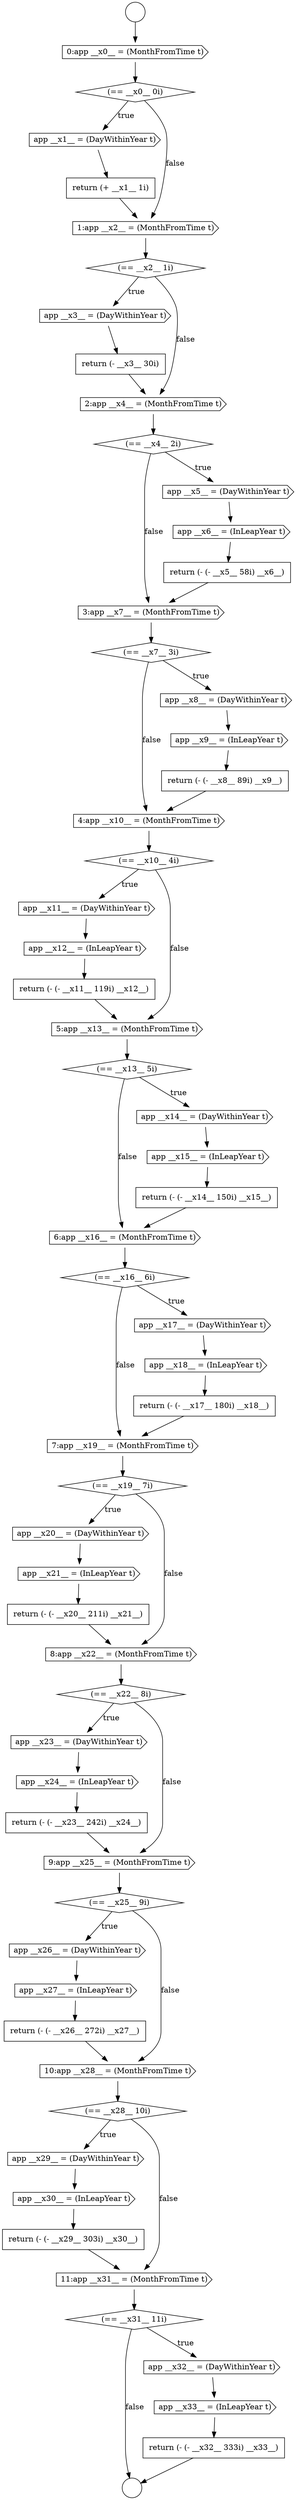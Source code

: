 digraph {
  node20011 [shape=cds, label=<<font color="black">app __x11__ = (DayWithinYear t)</font>> color="black" fillcolor="white" style=filled]
  node20017 [shape=cds, label=<<font color="black">app __x15__ = (InLeapYear t)</font>> color="black" fillcolor="white" style=filled]
  node20020 [shape=diamond, label=<<font color="black">(== __x16__ 6i)</font>> color="black" fillcolor="white" style=filled]
  node20047 [shape=cds, label=<<font color="black">app __x33__ = (InLeapYear t)</font>> color="black" fillcolor="white" style=filled]
  node20028 [shape=none, margin=0, label=<<font color="black">
    <table border="0" cellborder="1" cellspacing="0" cellpadding="10">
      <tr><td align="left">return (- (- __x20__ 211i) __x21__)</td></tr>
    </table>
  </font>> color="black" fillcolor="white" style=filled]
  node20024 [shape=cds, label=<<font color="black">7:app __x19__ = (MonthFromTime t)</font>> color="black" fillcolor="white" style=filled]
  node20009 [shape=cds, label=<<font color="black">4:app __x10__ = (MonthFromTime t)</font>> color="black" fillcolor="white" style=filled]
  node20000 [shape=diamond, label=<<font color="black">(== __x4__ 2i)</font>> color="black" fillcolor="white" style=filled]
  node20012 [shape=cds, label=<<font color="black">app __x12__ = (InLeapYear t)</font>> color="black" fillcolor="white" style=filled]
  node19993 [shape=cds, label=<<font color="black">app __x1__ = (DayWithinYear t)</font>> color="black" fillcolor="white" style=filled]
  node20018 [shape=none, margin=0, label=<<font color="black">
    <table border="0" cellborder="1" cellspacing="0" cellpadding="10">
      <tr><td align="left">return (- (- __x14__ 150i) __x15__)</td></tr>
    </table>
  </font>> color="black" fillcolor="white" style=filled]
  node20022 [shape=cds, label=<<font color="black">app __x18__ = (InLeapYear t)</font>> color="black" fillcolor="white" style=filled]
  node20002 [shape=cds, label=<<font color="black">app __x6__ = (InLeapYear t)</font>> color="black" fillcolor="white" style=filled]
  node20026 [shape=cds, label=<<font color="black">app __x20__ = (DayWithinYear t)</font>> color="black" fillcolor="white" style=filled]
  node20007 [shape=cds, label=<<font color="black">app __x9__ = (InLeapYear t)</font>> color="black" fillcolor="white" style=filled]
  node20014 [shape=cds, label=<<font color="black">5:app __x13__ = (MonthFromTime t)</font>> color="black" fillcolor="white" style=filled]
  node19990 [shape=circle label=" " color="black" fillcolor="white" style=filled]
  node19994 [shape=none, margin=0, label=<<font color="black">
    <table border="0" cellborder="1" cellspacing="0" cellpadding="10">
      <tr><td align="left">return (+ __x1__ 1i)</td></tr>
    </table>
  </font>> color="black" fillcolor="white" style=filled]
  node20046 [shape=cds, label=<<font color="black">app __x32__ = (DayWithinYear t)</font>> color="black" fillcolor="white" style=filled]
  node20031 [shape=cds, label=<<font color="black">app __x23__ = (DayWithinYear t)</font>> color="black" fillcolor="white" style=filled]
  node20034 [shape=cds, label=<<font color="black">9:app __x25__ = (MonthFromTime t)</font>> color="black" fillcolor="white" style=filled]
  node20038 [shape=none, margin=0, label=<<font color="black">
    <table border="0" cellborder="1" cellspacing="0" cellpadding="10">
      <tr><td align="left">return (- (- __x26__ 272i) __x27__)</td></tr>
    </table>
  </font>> color="black" fillcolor="white" style=filled]
  node20027 [shape=cds, label=<<font color="black">app __x21__ = (InLeapYear t)</font>> color="black" fillcolor="white" style=filled]
  node19995 [shape=cds, label=<<font color="black">1:app __x2__ = (MonthFromTime t)</font>> color="black" fillcolor="white" style=filled]
  node20010 [shape=diamond, label=<<font color="black">(== __x10__ 4i)</font>> color="black" fillcolor="white" style=filled]
  node20042 [shape=cds, label=<<font color="black">app __x30__ = (InLeapYear t)</font>> color="black" fillcolor="white" style=filled]
  node20003 [shape=none, margin=0, label=<<font color="black">
    <table border="0" cellborder="1" cellspacing="0" cellpadding="10">
      <tr><td align="left">return (- (- __x5__ 58i) __x6__)</td></tr>
    </table>
  </font>> color="black" fillcolor="white" style=filled]
  node20021 [shape=cds, label=<<font color="black">app __x17__ = (DayWithinYear t)</font>> color="black" fillcolor="white" style=filled]
  node19998 [shape=none, margin=0, label=<<font color="black">
    <table border="0" cellborder="1" cellspacing="0" cellpadding="10">
      <tr><td align="left">return (- __x3__ 30i)</td></tr>
    </table>
  </font>> color="black" fillcolor="white" style=filled]
  node20008 [shape=none, margin=0, label=<<font color="black">
    <table border="0" cellborder="1" cellspacing="0" cellpadding="10">
      <tr><td align="left">return (- (- __x8__ 89i) __x9__)</td></tr>
    </table>
  </font>> color="black" fillcolor="white" style=filled]
  node20025 [shape=diamond, label=<<font color="black">(== __x19__ 7i)</font>> color="black" fillcolor="white" style=filled]
  node20015 [shape=diamond, label=<<font color="black">(== __x13__ 5i)</font>> color="black" fillcolor="white" style=filled]
  node19991 [shape=cds, label=<<font color="black">0:app __x0__ = (MonthFromTime t)</font>> color="black" fillcolor="white" style=filled]
  node20032 [shape=cds, label=<<font color="black">app __x24__ = (InLeapYear t)</font>> color="black" fillcolor="white" style=filled]
  node20033 [shape=none, margin=0, label=<<font color="black">
    <table border="0" cellborder="1" cellspacing="0" cellpadding="10">
      <tr><td align="left">return (- (- __x23__ 242i) __x24__)</td></tr>
    </table>
  </font>> color="black" fillcolor="white" style=filled]
  node20043 [shape=none, margin=0, label=<<font color="black">
    <table border="0" cellborder="1" cellspacing="0" cellpadding="10">
      <tr><td align="left">return (- (- __x29__ 303i) __x30__)</td></tr>
    </table>
  </font>> color="black" fillcolor="white" style=filled]
  node19997 [shape=cds, label=<<font color="black">app __x3__ = (DayWithinYear t)</font>> color="black" fillcolor="white" style=filled]
  node20037 [shape=cds, label=<<font color="black">app __x27__ = (InLeapYear t)</font>> color="black" fillcolor="white" style=filled]
  node20004 [shape=cds, label=<<font color="black">3:app __x7__ = (MonthFromTime t)</font>> color="black" fillcolor="white" style=filled]
  node20005 [shape=diamond, label=<<font color="black">(== __x7__ 3i)</font>> color="black" fillcolor="white" style=filled]
  node20019 [shape=cds, label=<<font color="black">6:app __x16__ = (MonthFromTime t)</font>> color="black" fillcolor="white" style=filled]
  node19992 [shape=diamond, label=<<font color="black">(== __x0__ 0i)</font>> color="black" fillcolor="white" style=filled]
  node20041 [shape=cds, label=<<font color="black">app __x29__ = (DayWithinYear t)</font>> color="black" fillcolor="white" style=filled]
  node20029 [shape=cds, label=<<font color="black">8:app __x22__ = (MonthFromTime t)</font>> color="black" fillcolor="white" style=filled]
  node20036 [shape=cds, label=<<font color="black">app __x26__ = (DayWithinYear t)</font>> color="black" fillcolor="white" style=filled]
  node19996 [shape=diamond, label=<<font color="black">(== __x2__ 1i)</font>> color="black" fillcolor="white" style=filled]
  node20048 [shape=none, margin=0, label=<<font color="black">
    <table border="0" cellborder="1" cellspacing="0" cellpadding="10">
      <tr><td align="left">return (- (- __x32__ 333i) __x33__)</td></tr>
    </table>
  </font>> color="black" fillcolor="white" style=filled]
  node20001 [shape=cds, label=<<font color="black">app __x5__ = (DayWithinYear t)</font>> color="black" fillcolor="white" style=filled]
  node20016 [shape=cds, label=<<font color="black">app __x14__ = (DayWithinYear t)</font>> color="black" fillcolor="white" style=filled]
  node20023 [shape=none, margin=0, label=<<font color="black">
    <table border="0" cellborder="1" cellspacing="0" cellpadding="10">
      <tr><td align="left">return (- (- __x17__ 180i) __x18__)</td></tr>
    </table>
  </font>> color="black" fillcolor="white" style=filled]
  node20044 [shape=cds, label=<<font color="black">11:app __x31__ = (MonthFromTime t)</font>> color="black" fillcolor="white" style=filled]
  node19989 [shape=circle label=" " color="black" fillcolor="white" style=filled]
  node20030 [shape=diamond, label=<<font color="black">(== __x22__ 8i)</font>> color="black" fillcolor="white" style=filled]
  node20040 [shape=diamond, label=<<font color="black">(== __x28__ 10i)</font>> color="black" fillcolor="white" style=filled]
  node20035 [shape=diamond, label=<<font color="black">(== __x25__ 9i)</font>> color="black" fillcolor="white" style=filled]
  node20045 [shape=diamond, label=<<font color="black">(== __x31__ 11i)</font>> color="black" fillcolor="white" style=filled]
  node20006 [shape=cds, label=<<font color="black">app __x8__ = (DayWithinYear t)</font>> color="black" fillcolor="white" style=filled]
  node20013 [shape=none, margin=0, label=<<font color="black">
    <table border="0" cellborder="1" cellspacing="0" cellpadding="10">
      <tr><td align="left">return (- (- __x11__ 119i) __x12__)</td></tr>
    </table>
  </font>> color="black" fillcolor="white" style=filled]
  node20039 [shape=cds, label=<<font color="black">10:app __x28__ = (MonthFromTime t)</font>> color="black" fillcolor="white" style=filled]
  node19999 [shape=cds, label=<<font color="black">2:app __x4__ = (MonthFromTime t)</font>> color="black" fillcolor="white" style=filled]
  node19997 -> node19998 [ color="black"]
  node20001 -> node20002 [ color="black"]
  node19989 -> node19991 [ color="black"]
  node20023 -> node20024 [ color="black"]
  node20034 -> node20035 [ color="black"]
  node20007 -> node20008 [ color="black"]
  node20003 -> node20004 [ color="black"]
  node20035 -> node20036 [label=<<font color="black">true</font>> color="black"]
  node20035 -> node20039 [label=<<font color="black">false</font>> color="black"]
  node20005 -> node20006 [label=<<font color="black">true</font>> color="black"]
  node20005 -> node20009 [label=<<font color="black">false</font>> color="black"]
  node20039 -> node20040 [ color="black"]
  node20024 -> node20025 [ color="black"]
  node20014 -> node20015 [ color="black"]
  node20040 -> node20041 [label=<<font color="black">true</font>> color="black"]
  node20040 -> node20044 [label=<<font color="black">false</font>> color="black"]
  node19998 -> node19999 [ color="black"]
  node20030 -> node20031 [label=<<font color="black">true</font>> color="black"]
  node20030 -> node20034 [label=<<font color="black">false</font>> color="black"]
  node20004 -> node20005 [ color="black"]
  node20002 -> node20003 [ color="black"]
  node20033 -> node20034 [ color="black"]
  node19996 -> node19997 [label=<<font color="black">true</font>> color="black"]
  node19996 -> node19999 [label=<<font color="black">false</font>> color="black"]
  node20042 -> node20043 [ color="black"]
  node20017 -> node20018 [ color="black"]
  node19999 -> node20000 [ color="black"]
  node20048 -> node19990 [ color="black"]
  node20025 -> node20026 [label=<<font color="black">true</font>> color="black"]
  node20025 -> node20029 [label=<<font color="black">false</font>> color="black"]
  node20038 -> node20039 [ color="black"]
  node20019 -> node20020 [ color="black"]
  node20020 -> node20021 [label=<<font color="black">true</font>> color="black"]
  node20020 -> node20024 [label=<<font color="black">false</font>> color="black"]
  node20009 -> node20010 [ color="black"]
  node20044 -> node20045 [ color="black"]
  node20031 -> node20032 [ color="black"]
  node20029 -> node20030 [ color="black"]
  node20032 -> node20033 [ color="black"]
  node20011 -> node20012 [ color="black"]
  node20045 -> node20046 [label=<<font color="black">true</font>> color="black"]
  node20045 -> node19990 [label=<<font color="black">false</font>> color="black"]
  node20047 -> node20048 [ color="black"]
  node20037 -> node20038 [ color="black"]
  node20018 -> node20019 [ color="black"]
  node20016 -> node20017 [ color="black"]
  node20027 -> node20028 [ color="black"]
  node20006 -> node20007 [ color="black"]
  node19992 -> node19993 [label=<<font color="black">true</font>> color="black"]
  node19992 -> node19995 [label=<<font color="black">false</font>> color="black"]
  node20021 -> node20022 [ color="black"]
  node20028 -> node20029 [ color="black"]
  node19995 -> node19996 [ color="black"]
  node20041 -> node20042 [ color="black"]
  node20012 -> node20013 [ color="black"]
  node19991 -> node19992 [ color="black"]
  node20013 -> node20014 [ color="black"]
  node20036 -> node20037 [ color="black"]
  node20026 -> node20027 [ color="black"]
  node20015 -> node20016 [label=<<font color="black">true</font>> color="black"]
  node20015 -> node20019 [label=<<font color="black">false</font>> color="black"]
  node20043 -> node20044 [ color="black"]
  node20022 -> node20023 [ color="black"]
  node19994 -> node19995 [ color="black"]
  node20000 -> node20001 [label=<<font color="black">true</font>> color="black"]
  node20000 -> node20004 [label=<<font color="black">false</font>> color="black"]
  node19993 -> node19994 [ color="black"]
  node20046 -> node20047 [ color="black"]
  node20010 -> node20011 [label=<<font color="black">true</font>> color="black"]
  node20010 -> node20014 [label=<<font color="black">false</font>> color="black"]
  node20008 -> node20009 [ color="black"]
}
